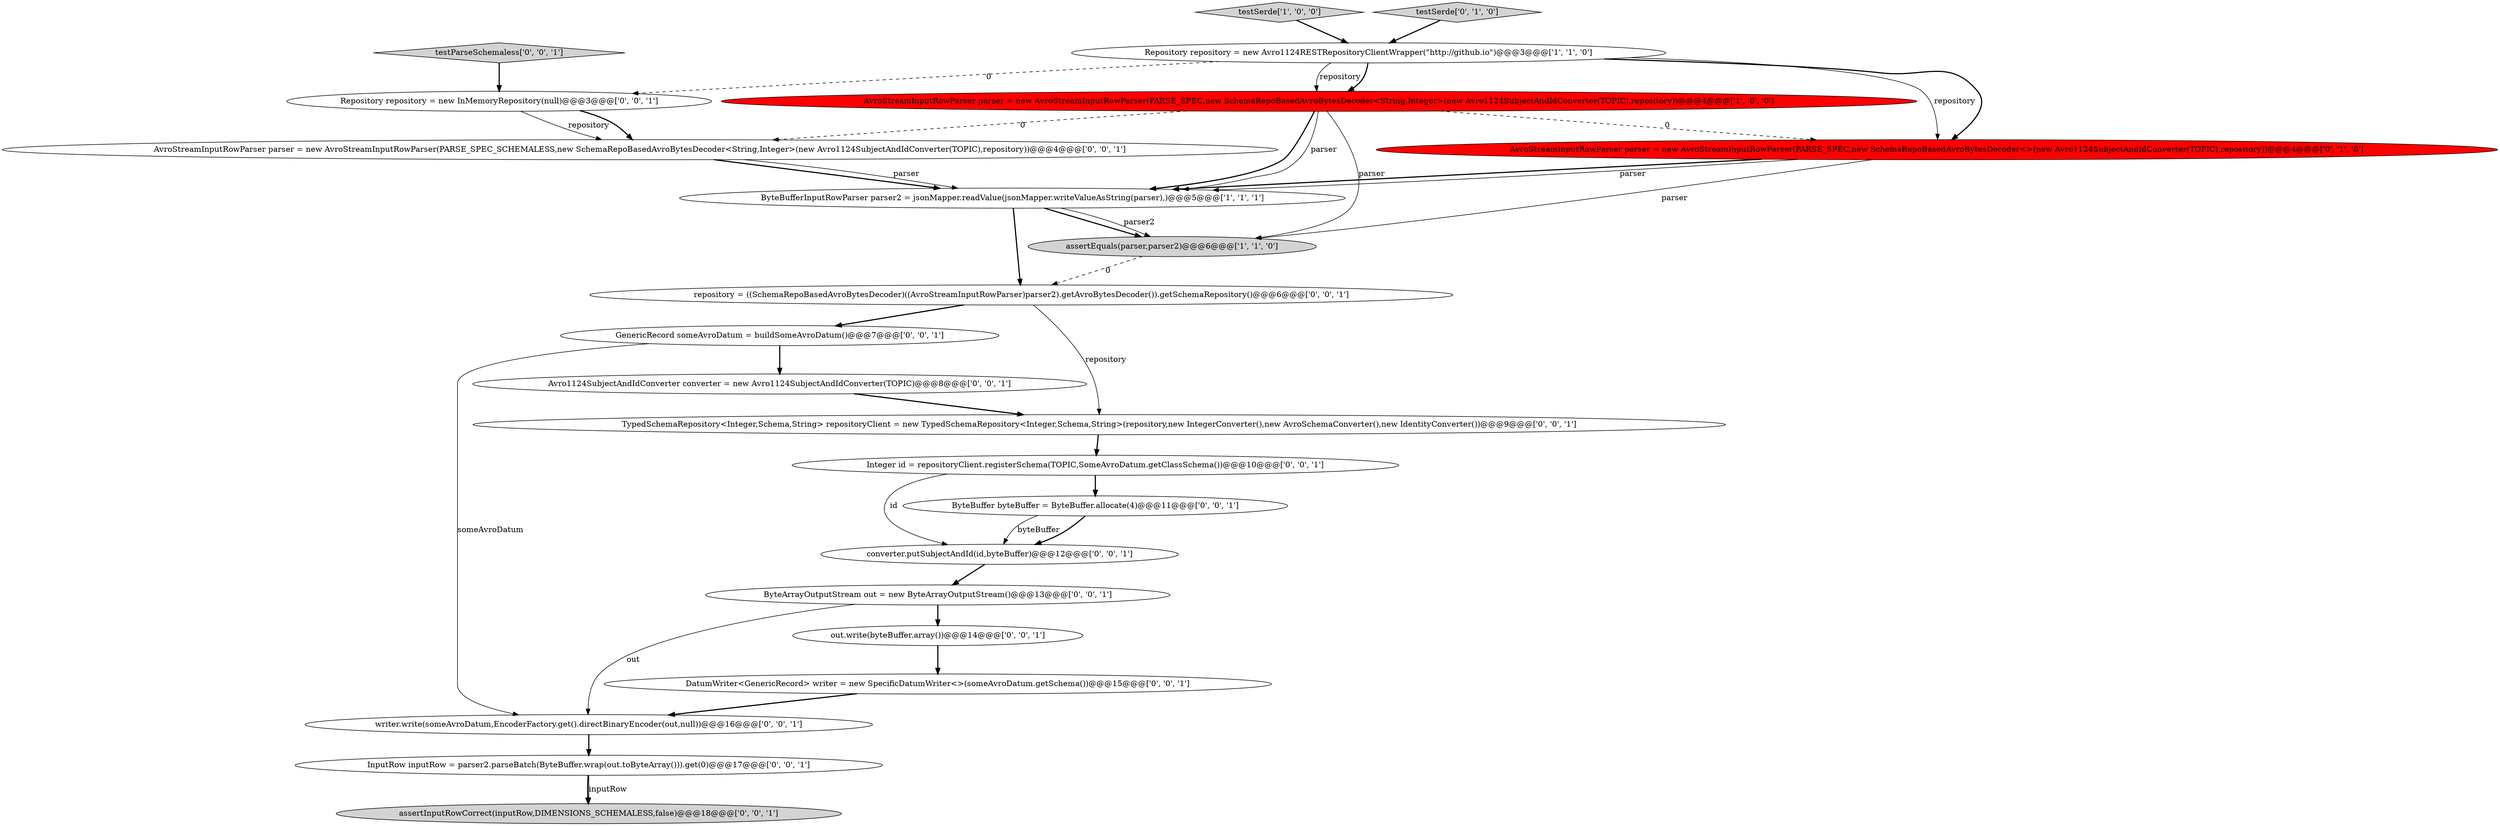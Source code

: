 digraph {
2 [style = filled, label = "AvroStreamInputRowParser parser = new AvroStreamInputRowParser(PARSE_SPEC,new SchemaRepoBasedAvroBytesDecoder<String,Integer>(new Avro1124SubjectAndIdConverter(TOPIC),repository))@@@4@@@['1', '0', '0']", fillcolor = red, shape = ellipse image = "AAA1AAABBB1BBB"];
16 [style = filled, label = "GenericRecord someAvroDatum = buildSomeAvroDatum()@@@7@@@['0', '0', '1']", fillcolor = white, shape = ellipse image = "AAA0AAABBB3BBB"];
15 [style = filled, label = "TypedSchemaRepository<Integer,Schema,String> repositoryClient = new TypedSchemaRepository<Integer,Schema,String>(repository,new IntegerConverter(),new AvroSchemaConverter(),new IdentityConverter())@@@9@@@['0', '0', '1']", fillcolor = white, shape = ellipse image = "AAA0AAABBB3BBB"];
7 [style = filled, label = "writer.write(someAvroDatum,EncoderFactory.get().directBinaryEncoder(out,null))@@@16@@@['0', '0', '1']", fillcolor = white, shape = ellipse image = "AAA0AAABBB3BBB"];
22 [style = filled, label = "assertInputRowCorrect(inputRow,DIMENSIONS_SCHEMALESS,false)@@@18@@@['0', '0', '1']", fillcolor = lightgray, shape = ellipse image = "AAA0AAABBB3BBB"];
12 [style = filled, label = "repository = ((SchemaRepoBasedAvroBytesDecoder)((AvroStreamInputRowParser)parser2).getAvroBytesDecoder()).getSchemaRepository()@@@6@@@['0', '0', '1']", fillcolor = white, shape = ellipse image = "AAA0AAABBB3BBB"];
4 [style = filled, label = "testSerde['1', '0', '0']", fillcolor = lightgray, shape = diamond image = "AAA0AAABBB1BBB"];
11 [style = filled, label = "AvroStreamInputRowParser parser = new AvroStreamInputRowParser(PARSE_SPEC_SCHEMALESS,new SchemaRepoBasedAvroBytesDecoder<String,Integer>(new Avro1124SubjectAndIdConverter(TOPIC),repository))@@@4@@@['0', '0', '1']", fillcolor = white, shape = ellipse image = "AAA0AAABBB3BBB"];
18 [style = filled, label = "Integer id = repositoryClient.registerSchema(TOPIC,SomeAvroDatum.getClassSchema())@@@10@@@['0', '0', '1']", fillcolor = white, shape = ellipse image = "AAA0AAABBB3BBB"];
1 [style = filled, label = "Repository repository = new Avro1124RESTRepositoryClientWrapper(\"http://github.io\")@@@3@@@['1', '1', '0']", fillcolor = white, shape = ellipse image = "AAA0AAABBB1BBB"];
10 [style = filled, label = "InputRow inputRow = parser2.parseBatch(ByteBuffer.wrap(out.toByteArray())).get(0)@@@17@@@['0', '0', '1']", fillcolor = white, shape = ellipse image = "AAA0AAABBB3BBB"];
5 [style = filled, label = "testSerde['0', '1', '0']", fillcolor = lightgray, shape = diamond image = "AAA0AAABBB2BBB"];
0 [style = filled, label = "ByteBufferInputRowParser parser2 = jsonMapper.readValue(jsonMapper.writeValueAsString(parser),)@@@5@@@['1', '1', '1']", fillcolor = white, shape = ellipse image = "AAA0AAABBB1BBB"];
13 [style = filled, label = "converter.putSubjectAndId(id,byteBuffer)@@@12@@@['0', '0', '1']", fillcolor = white, shape = ellipse image = "AAA0AAABBB3BBB"];
17 [style = filled, label = "testParseSchemaless['0', '0', '1']", fillcolor = lightgray, shape = diamond image = "AAA0AAABBB3BBB"];
19 [style = filled, label = "ByteArrayOutputStream out = new ByteArrayOutputStream()@@@13@@@['0', '0', '1']", fillcolor = white, shape = ellipse image = "AAA0AAABBB3BBB"];
8 [style = filled, label = "Avro1124SubjectAndIdConverter converter = new Avro1124SubjectAndIdConverter(TOPIC)@@@8@@@['0', '0', '1']", fillcolor = white, shape = ellipse image = "AAA0AAABBB3BBB"];
20 [style = filled, label = "DatumWriter<GenericRecord> writer = new SpecificDatumWriter<>(someAvroDatum.getSchema())@@@15@@@['0', '0', '1']", fillcolor = white, shape = ellipse image = "AAA0AAABBB3BBB"];
14 [style = filled, label = "Repository repository = new InMemoryRepository(null)@@@3@@@['0', '0', '1']", fillcolor = white, shape = ellipse image = "AAA0AAABBB3BBB"];
3 [style = filled, label = "assertEquals(parser,parser2)@@@6@@@['1', '1', '0']", fillcolor = lightgray, shape = ellipse image = "AAA0AAABBB1BBB"];
9 [style = filled, label = "out.write(byteBuffer.array())@@@14@@@['0', '0', '1']", fillcolor = white, shape = ellipse image = "AAA0AAABBB3BBB"];
6 [style = filled, label = "AvroStreamInputRowParser parser = new AvroStreamInputRowParser(PARSE_SPEC,new SchemaRepoBasedAvroBytesDecoder<>(new Avro1124SubjectAndIdConverter(TOPIC),repository))@@@4@@@['0', '1', '0']", fillcolor = red, shape = ellipse image = "AAA1AAABBB2BBB"];
21 [style = filled, label = "ByteBuffer byteBuffer = ByteBuffer.allocate(4)@@@11@@@['0', '0', '1']", fillcolor = white, shape = ellipse image = "AAA0AAABBB3BBB"];
0->3 [style = bold, label=""];
10->22 [style = bold, label=""];
8->15 [style = bold, label=""];
1->6 [style = solid, label="repository"];
16->8 [style = bold, label=""];
1->14 [style = dashed, label="0"];
7->10 [style = bold, label=""];
1->2 [style = solid, label="repository"];
0->12 [style = bold, label=""];
6->3 [style = solid, label="parser"];
14->11 [style = solid, label="repository"];
9->20 [style = bold, label=""];
6->0 [style = bold, label=""];
12->16 [style = bold, label=""];
15->18 [style = bold, label=""];
6->0 [style = solid, label="parser"];
0->3 [style = solid, label="parser2"];
5->1 [style = bold, label=""];
13->19 [style = bold, label=""];
2->0 [style = bold, label=""];
1->6 [style = bold, label=""];
11->0 [style = bold, label=""];
21->13 [style = solid, label="byteBuffer"];
19->7 [style = solid, label="out"];
3->12 [style = dashed, label="0"];
12->15 [style = solid, label="repository"];
19->9 [style = bold, label=""];
17->14 [style = bold, label=""];
16->7 [style = solid, label="someAvroDatum"];
2->0 [style = solid, label="parser"];
2->3 [style = solid, label="parser"];
18->13 [style = solid, label="id"];
10->22 [style = solid, label="inputRow"];
2->6 [style = dashed, label="0"];
11->0 [style = solid, label="parser"];
2->11 [style = dashed, label="0"];
1->2 [style = bold, label=""];
4->1 [style = bold, label=""];
18->21 [style = bold, label=""];
20->7 [style = bold, label=""];
14->11 [style = bold, label=""];
21->13 [style = bold, label=""];
}
